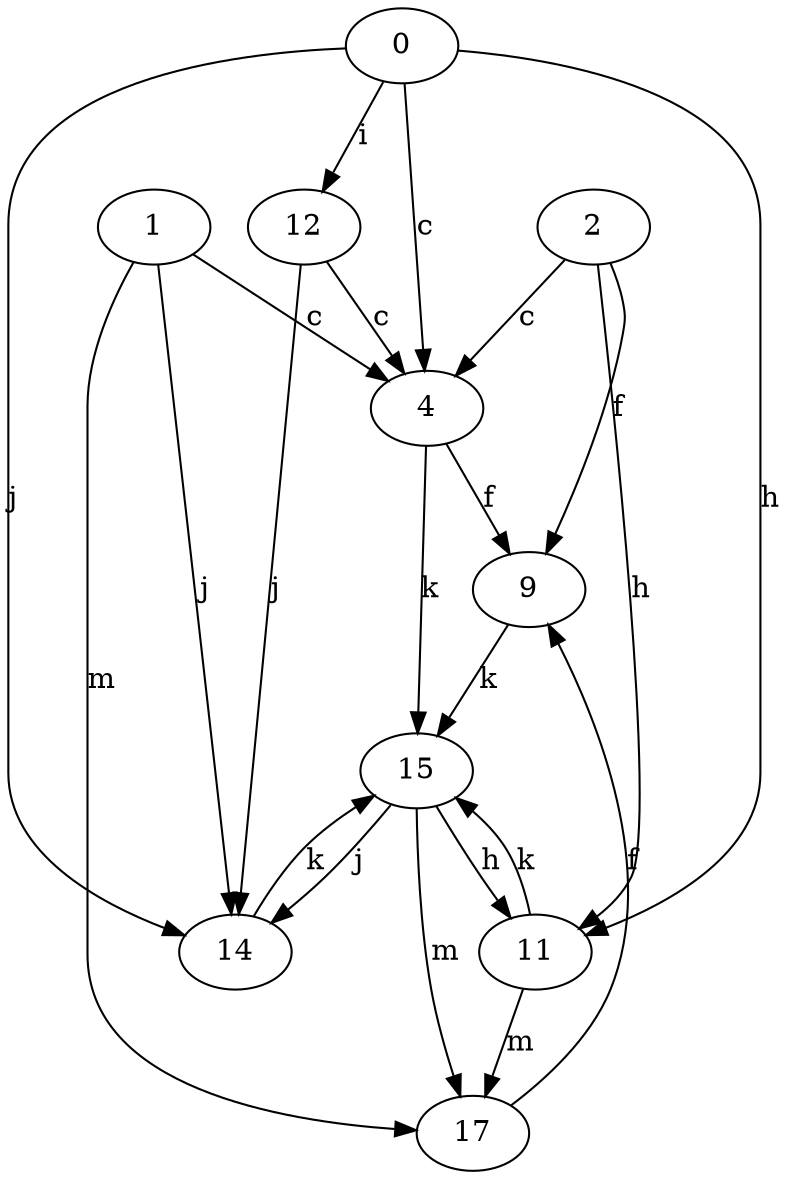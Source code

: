 strict digraph  {
0;
1;
2;
4;
9;
11;
12;
14;
15;
17;
0 -> 4  [label=c];
0 -> 11  [label=h];
0 -> 12  [label=i];
0 -> 14  [label=j];
1 -> 4  [label=c];
1 -> 14  [label=j];
1 -> 17  [label=m];
2 -> 4  [label=c];
2 -> 9  [label=f];
2 -> 11  [label=h];
4 -> 9  [label=f];
4 -> 15  [label=k];
9 -> 15  [label=k];
11 -> 15  [label=k];
11 -> 17  [label=m];
12 -> 4  [label=c];
12 -> 14  [label=j];
14 -> 15  [label=k];
15 -> 11  [label=h];
15 -> 14  [label=j];
15 -> 17  [label=m];
17 -> 9  [label=f];
}

